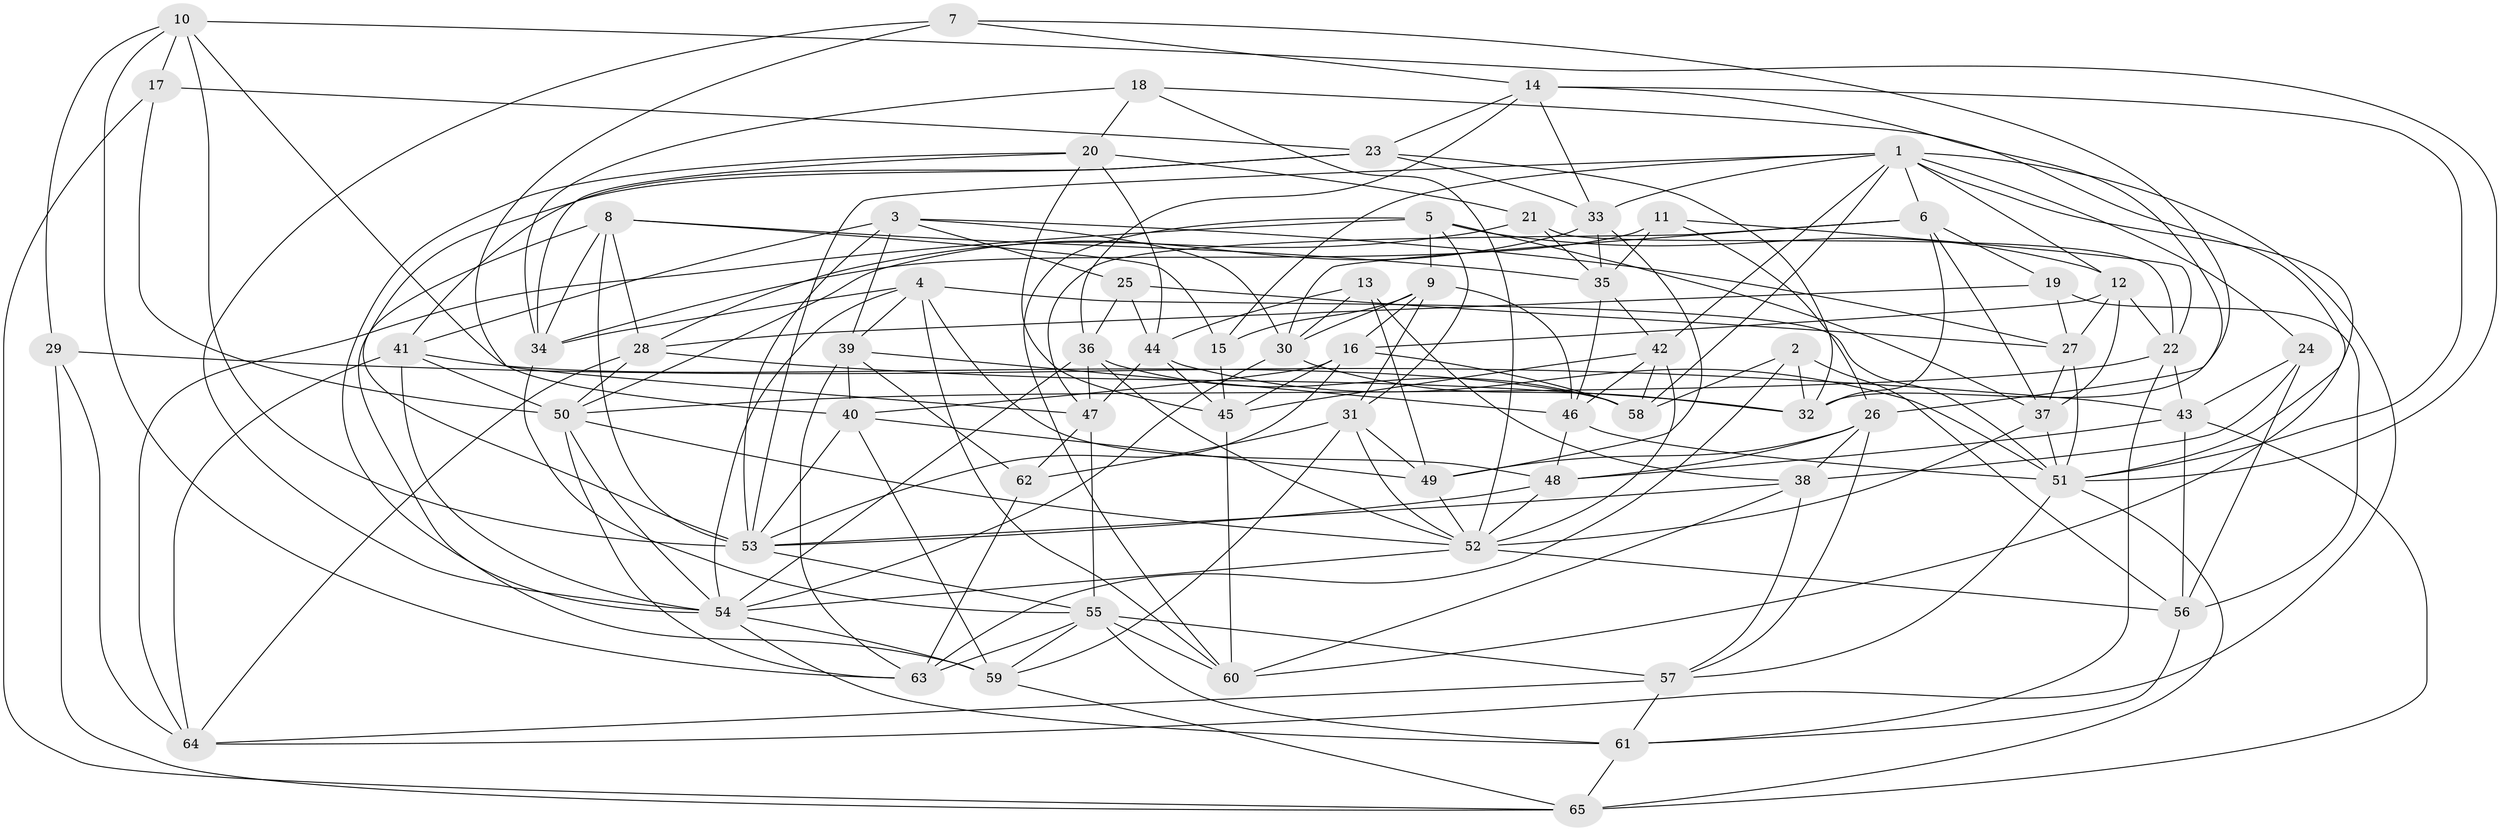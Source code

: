 // original degree distribution, {4: 1.0}
// Generated by graph-tools (version 1.1) at 2025/27/03/09/25 03:27:01]
// undirected, 65 vertices, 194 edges
graph export_dot {
graph [start="1"]
  node [color=gray90,style=filled];
  1;
  2;
  3;
  4;
  5;
  6;
  7;
  8;
  9;
  10;
  11;
  12;
  13;
  14;
  15;
  16;
  17;
  18;
  19;
  20;
  21;
  22;
  23;
  24;
  25;
  26;
  27;
  28;
  29;
  30;
  31;
  32;
  33;
  34;
  35;
  36;
  37;
  38;
  39;
  40;
  41;
  42;
  43;
  44;
  45;
  46;
  47;
  48;
  49;
  50;
  51;
  52;
  53;
  54;
  55;
  56;
  57;
  58;
  59;
  60;
  61;
  62;
  63;
  64;
  65;
  1 -- 6 [weight=1.0];
  1 -- 12 [weight=1.0];
  1 -- 15 [weight=1.0];
  1 -- 24 [weight=1.0];
  1 -- 33 [weight=1.0];
  1 -- 42 [weight=1.0];
  1 -- 53 [weight=1.0];
  1 -- 58 [weight=1.0];
  1 -- 60 [weight=1.0];
  1 -- 64 [weight=1.0];
  2 -- 32 [weight=1.0];
  2 -- 56 [weight=1.0];
  2 -- 58 [weight=1.0];
  2 -- 63 [weight=1.0];
  3 -- 25 [weight=1.0];
  3 -- 27 [weight=1.0];
  3 -- 30 [weight=1.0];
  3 -- 39 [weight=1.0];
  3 -- 41 [weight=1.0];
  3 -- 53 [weight=1.0];
  4 -- 34 [weight=1.0];
  4 -- 39 [weight=1.0];
  4 -- 48 [weight=1.0];
  4 -- 51 [weight=1.0];
  4 -- 54 [weight=1.0];
  4 -- 60 [weight=1.0];
  5 -- 9 [weight=1.0];
  5 -- 12 [weight=1.0];
  5 -- 31 [weight=1.0];
  5 -- 37 [weight=1.0];
  5 -- 60 [weight=1.0];
  5 -- 64 [weight=1.0];
  6 -- 19 [weight=1.0];
  6 -- 30 [weight=1.0];
  6 -- 32 [weight=1.0];
  6 -- 37 [weight=1.0];
  6 -- 47 [weight=1.0];
  7 -- 14 [weight=1.0];
  7 -- 32 [weight=1.0];
  7 -- 47 [weight=1.0];
  7 -- 54 [weight=1.0];
  8 -- 15 [weight=1.0];
  8 -- 28 [weight=1.0];
  8 -- 34 [weight=1.0];
  8 -- 35 [weight=1.0];
  8 -- 53 [weight=1.0];
  8 -- 59 [weight=1.0];
  9 -- 15 [weight=1.0];
  9 -- 16 [weight=1.0];
  9 -- 30 [weight=1.0];
  9 -- 31 [weight=1.0];
  9 -- 46 [weight=1.0];
  10 -- 17 [weight=1.0];
  10 -- 29 [weight=1.0];
  10 -- 40 [weight=1.0];
  10 -- 51 [weight=1.0];
  10 -- 53 [weight=1.0];
  10 -- 63 [weight=1.0];
  11 -- 22 [weight=1.0];
  11 -- 26 [weight=1.0];
  11 -- 34 [weight=1.0];
  11 -- 35 [weight=1.0];
  12 -- 16 [weight=1.0];
  12 -- 22 [weight=1.0];
  12 -- 27 [weight=1.0];
  12 -- 37 [weight=1.0];
  13 -- 30 [weight=1.0];
  13 -- 38 [weight=1.0];
  13 -- 44 [weight=1.0];
  13 -- 49 [weight=1.0];
  14 -- 23 [weight=1.0];
  14 -- 26 [weight=1.0];
  14 -- 33 [weight=1.0];
  14 -- 36 [weight=1.0];
  14 -- 51 [weight=1.0];
  15 -- 45 [weight=1.0];
  16 -- 40 [weight=1.0];
  16 -- 45 [weight=1.0];
  16 -- 53 [weight=1.0];
  16 -- 58 [weight=1.0];
  17 -- 23 [weight=1.0];
  17 -- 50 [weight=1.0];
  17 -- 65 [weight=1.0];
  18 -- 20 [weight=1.0];
  18 -- 34 [weight=1.0];
  18 -- 51 [weight=1.0];
  18 -- 52 [weight=1.0];
  19 -- 27 [weight=1.0];
  19 -- 28 [weight=1.0];
  19 -- 56 [weight=1.0];
  20 -- 21 [weight=1.0];
  20 -- 34 [weight=1.0];
  20 -- 44 [weight=1.0];
  20 -- 45 [weight=1.0];
  20 -- 54 [weight=1.0];
  21 -- 22 [weight=1.0];
  21 -- 28 [weight=1.0];
  21 -- 35 [weight=1.0];
  22 -- 43 [weight=1.0];
  22 -- 50 [weight=1.0];
  22 -- 61 [weight=1.0];
  23 -- 32 [weight=1.0];
  23 -- 33 [weight=1.0];
  23 -- 41 [weight=1.0];
  23 -- 53 [weight=1.0];
  24 -- 38 [weight=1.0];
  24 -- 43 [weight=1.0];
  24 -- 56 [weight=1.0];
  25 -- 27 [weight=1.0];
  25 -- 36 [weight=1.0];
  25 -- 44 [weight=1.0];
  26 -- 38 [weight=1.0];
  26 -- 48 [weight=1.0];
  26 -- 49 [weight=1.0];
  26 -- 57 [weight=1.0];
  27 -- 37 [weight=1.0];
  27 -- 51 [weight=1.0];
  28 -- 32 [weight=1.0];
  28 -- 50 [weight=1.0];
  28 -- 64 [weight=1.0];
  29 -- 43 [weight=1.0];
  29 -- 64 [weight=1.0];
  29 -- 65 [weight=1.0];
  30 -- 32 [weight=1.0];
  30 -- 54 [weight=1.0];
  31 -- 49 [weight=1.0];
  31 -- 52 [weight=1.0];
  31 -- 59 [weight=1.0];
  31 -- 62 [weight=1.0];
  33 -- 35 [weight=1.0];
  33 -- 49 [weight=1.0];
  33 -- 50 [weight=1.0];
  34 -- 55 [weight=1.0];
  35 -- 42 [weight=1.0];
  35 -- 46 [weight=1.0];
  36 -- 47 [weight=1.0];
  36 -- 52 [weight=1.0];
  36 -- 54 [weight=1.0];
  36 -- 58 [weight=1.0];
  37 -- 51 [weight=1.0];
  37 -- 52 [weight=1.0];
  38 -- 53 [weight=1.0];
  38 -- 57 [weight=1.0];
  38 -- 60 [weight=1.0];
  39 -- 40 [weight=1.0];
  39 -- 46 [weight=1.0];
  39 -- 62 [weight=1.0];
  39 -- 63 [weight=1.0];
  40 -- 49 [weight=1.0];
  40 -- 53 [weight=1.0];
  40 -- 59 [weight=1.0];
  41 -- 50 [weight=1.0];
  41 -- 54 [weight=1.0];
  41 -- 58 [weight=1.0];
  41 -- 64 [weight=1.0];
  42 -- 45 [weight=1.0];
  42 -- 46 [weight=1.0];
  42 -- 52 [weight=1.0];
  42 -- 58 [weight=1.0];
  43 -- 48 [weight=1.0];
  43 -- 56 [weight=1.0];
  43 -- 65 [weight=1.0];
  44 -- 45 [weight=1.0];
  44 -- 47 [weight=1.0];
  44 -- 51 [weight=1.0];
  45 -- 60 [weight=1.0];
  46 -- 48 [weight=1.0];
  46 -- 51 [weight=1.0];
  47 -- 55 [weight=1.0];
  47 -- 62 [weight=1.0];
  48 -- 52 [weight=1.0];
  48 -- 53 [weight=1.0];
  49 -- 52 [weight=1.0];
  50 -- 52 [weight=1.0];
  50 -- 54 [weight=1.0];
  50 -- 63 [weight=1.0];
  51 -- 57 [weight=1.0];
  51 -- 65 [weight=1.0];
  52 -- 54 [weight=1.0];
  52 -- 56 [weight=1.0];
  53 -- 55 [weight=1.0];
  54 -- 59 [weight=1.0];
  54 -- 61 [weight=1.0];
  55 -- 57 [weight=1.0];
  55 -- 59 [weight=1.0];
  55 -- 60 [weight=1.0];
  55 -- 61 [weight=1.0];
  55 -- 63 [weight=1.0];
  56 -- 61 [weight=1.0];
  57 -- 61 [weight=1.0];
  57 -- 64 [weight=1.0];
  59 -- 65 [weight=1.0];
  61 -- 65 [weight=1.0];
  62 -- 63 [weight=1.0];
}
